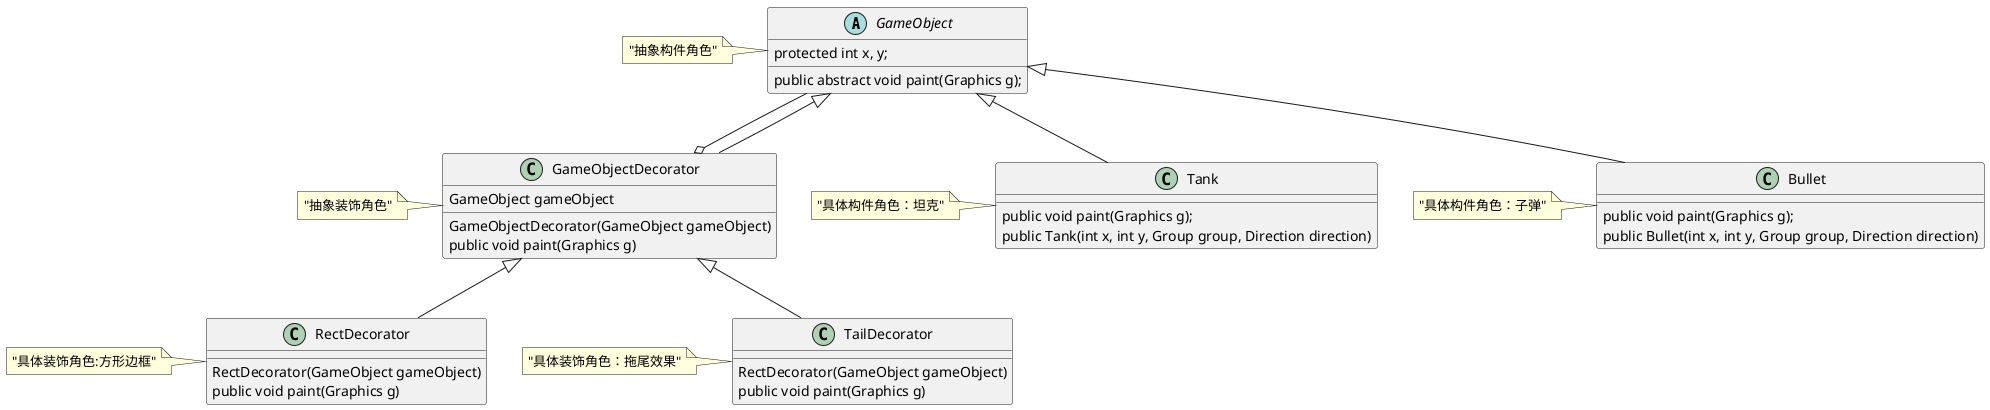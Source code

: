 @startuml

abstract class GameObject{
   protected int x, y;
   public abstract void paint(Graphics g);
}

class Tank{
    public void paint(Graphics g);
    public Tank(int x, int y, Group group, Direction direction)
}

class Bullet{
    public void paint(Graphics g);
    public Bullet(int x, int y, Group group, Direction direction)
}
class GameObjectDecorator{
    GameObject gameObject
    GameObjectDecorator(GameObject gameObject)
    public void paint(Graphics g)
}
class RectDecorator{
    RectDecorator(GameObject gameObject)
    public void paint(Graphics g)
}
class TailDecorator{
    RectDecorator(GameObject gameObject)
    public void paint(Graphics g)
}
GameObject --o GameObjectDecorator
GameObject <|-- Tank
GameObject <|-- Bullet
GameObject <|-- GameObjectDecorator
GameObjectDecorator <|-- RectDecorator
GameObjectDecorator <|-- TailDecorator

note left of GameObjectDecorator : "抽象装饰角色"
note left of RectDecorator : "具体装饰角色:方形边框"
note left of TailDecorator : "具体装饰角色：拖尾效果"
note left of GameObject : "抽象构件角色"
note left of Tank : "具体构件角色：坦克"
note left of Bullet : "具体构件角色：子弹"



@enduml